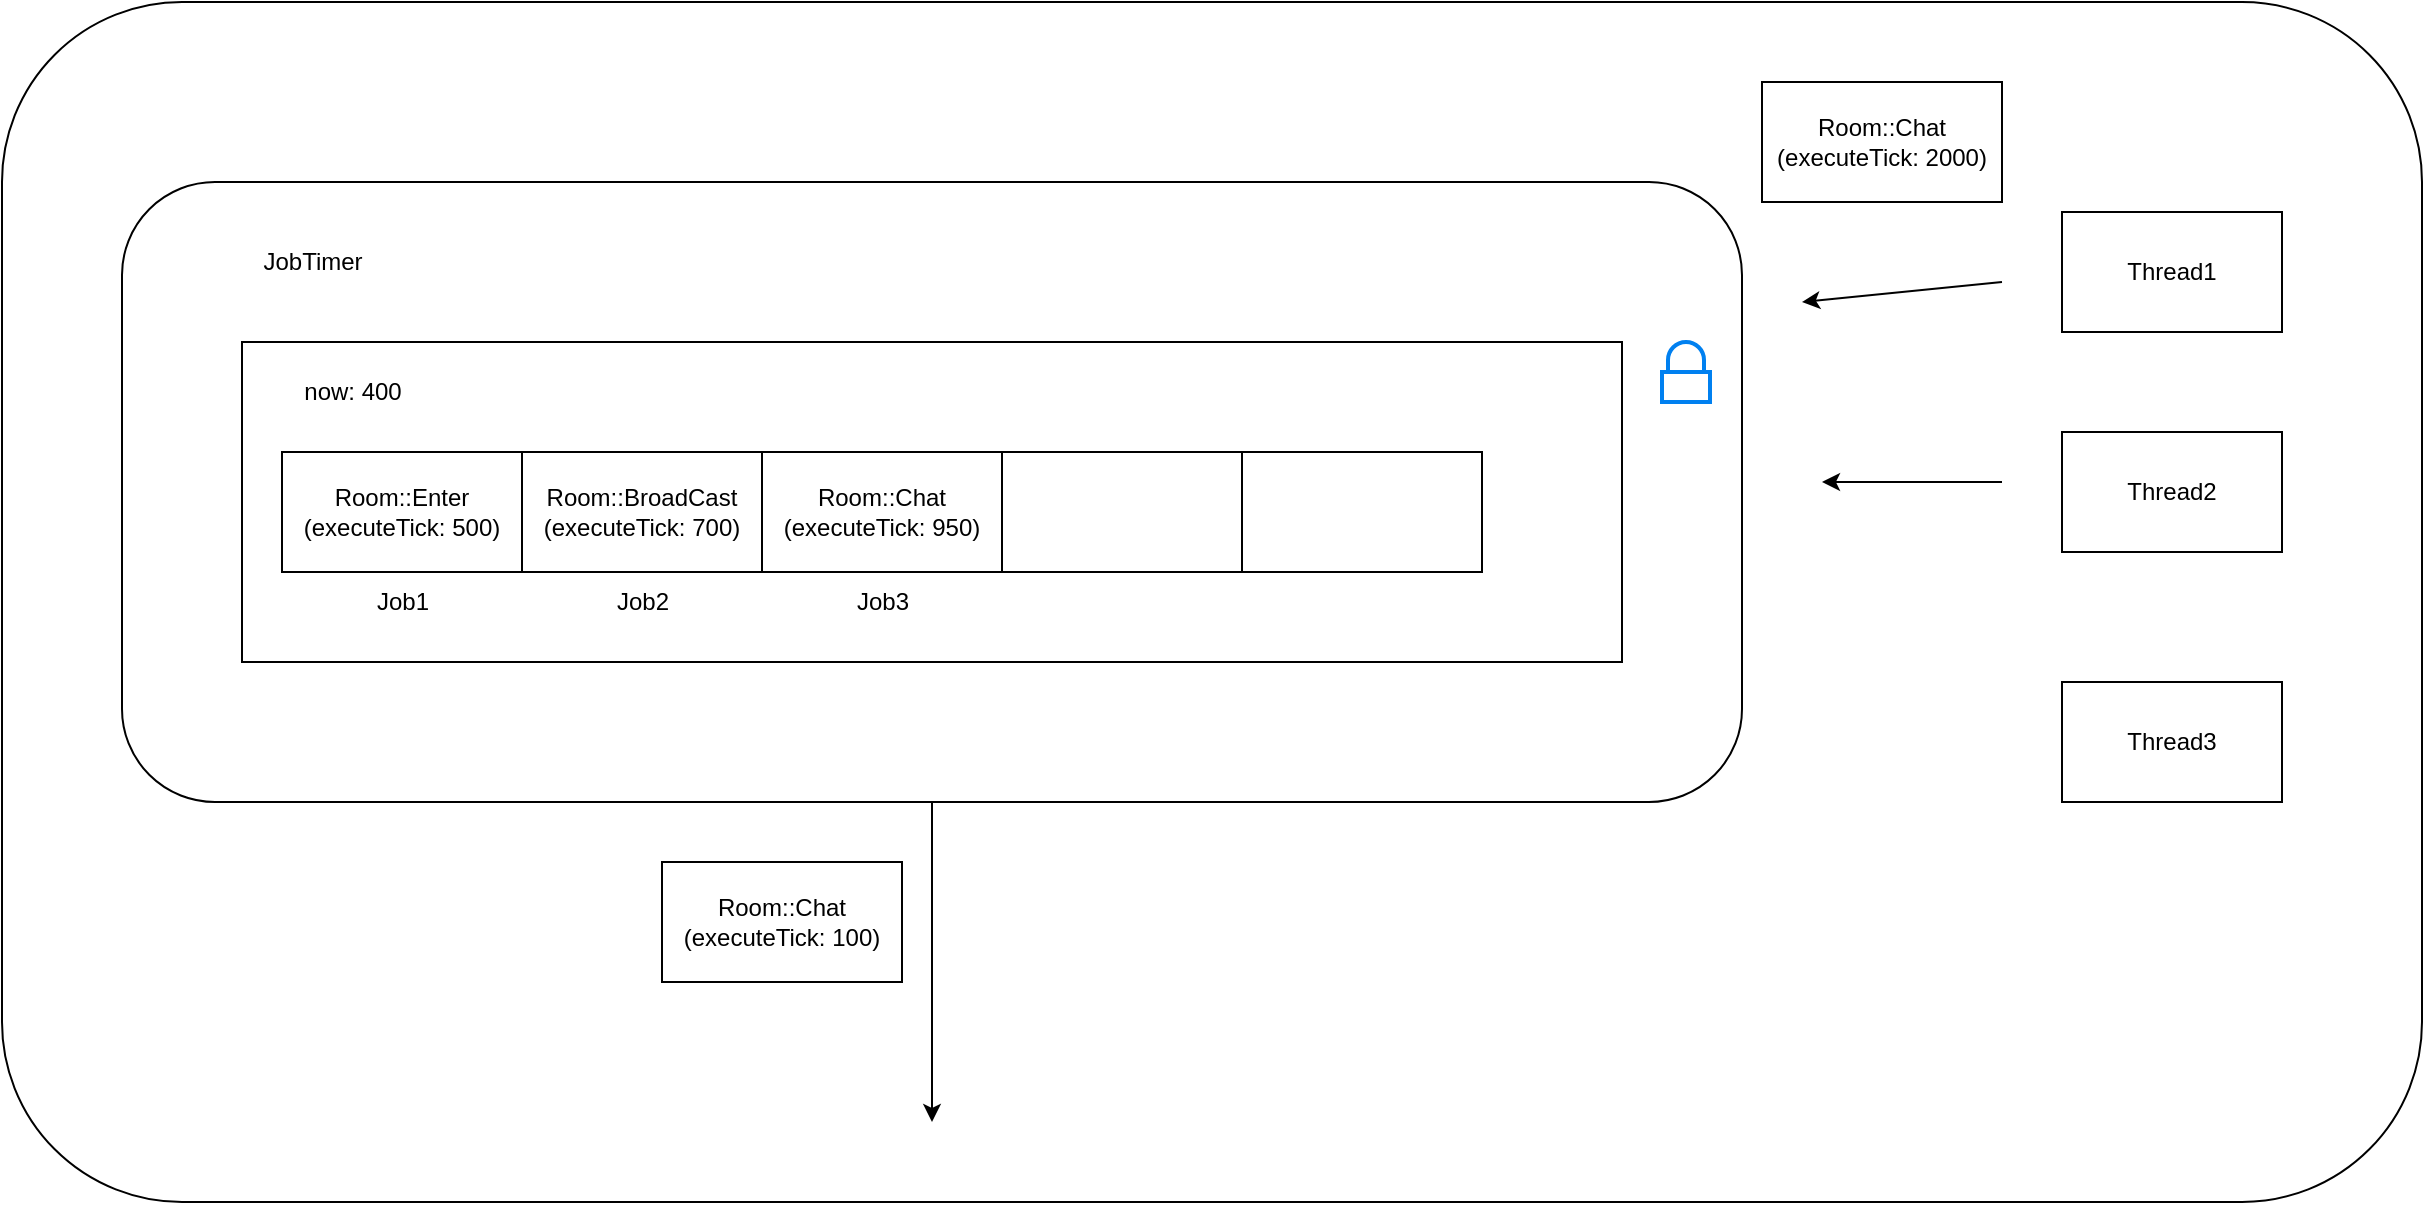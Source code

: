<mxfile version="26.2.2">
  <diagram name="페이지-1" id="wj5oa-Lt_AdRYN1nhwX_">
    <mxGraphModel dx="1524" dy="880" grid="1" gridSize="10" guides="1" tooltips="1" connect="1" arrows="1" fold="1" page="1" pageScale="1" pageWidth="827" pageHeight="1169" math="0" shadow="0">
      <root>
        <mxCell id="0" />
        <mxCell id="1" parent="0" />
        <mxCell id="6MD3b4W0HPMdXb_hcbAM-99" value="" style="rounded=1;whiteSpace=wrap;html=1;" parent="1" vertex="1">
          <mxGeometry x="90" y="80" width="1210" height="600" as="geometry" />
        </mxCell>
        <mxCell id="6MD3b4W0HPMdXb_hcbAM-17" value="" style="rounded=1;whiteSpace=wrap;html=1;" parent="1" vertex="1">
          <mxGeometry x="150" y="170" width="810" height="310" as="geometry" />
        </mxCell>
        <mxCell id="6MD3b4W0HPMdXb_hcbAM-1" value="" style="rounded=0;whiteSpace=wrap;html=1;" parent="1" vertex="1">
          <mxGeometry x="210" y="250" width="690" height="160" as="geometry" />
        </mxCell>
        <mxCell id="6MD3b4W0HPMdXb_hcbAM-16" value="JobTimer" style="text;html=1;align=center;verticalAlign=middle;resizable=0;points=[];autosize=1;strokeColor=none;fillColor=none;" parent="1" vertex="1">
          <mxGeometry x="210" y="195" width="70" height="30" as="geometry" />
        </mxCell>
        <mxCell id="6MD3b4W0HPMdXb_hcbAM-19" value="" style="curved=1;endArrow=classic;html=1;rounded=0;fontColor=#000000;strokeColor=light-dark(#000000,#FFFFFF);" parent="1" edge="1">
          <mxGeometry width="50" height="50" relative="1" as="geometry">
            <mxPoint x="1090" y="220" as="sourcePoint" />
            <mxPoint x="990" y="230" as="targetPoint" />
            <Array as="points" />
          </mxGeometry>
        </mxCell>
        <mxCell id="6MD3b4W0HPMdXb_hcbAM-20" value="" style="curved=1;endArrow=classic;html=1;rounded=0;fontColor=#000000;labelBorderColor=#000000;strokeColor=#FFFFFF;" parent="1" edge="1">
          <mxGeometry width="50" height="50" relative="1" as="geometry">
            <mxPoint x="1100" y="450" as="sourcePoint" />
            <mxPoint x="1000" y="430" as="targetPoint" />
            <Array as="points" />
          </mxGeometry>
        </mxCell>
        <mxCell id="6MD3b4W0HPMdXb_hcbAM-21" value="" style="endArrow=classic;html=1;rounded=0;fontColor=#000000;strokeColor=light-dark(#000000,#FFFFFF);" parent="1" edge="1">
          <mxGeometry width="50" height="50" relative="1" as="geometry">
            <mxPoint x="1090" y="320" as="sourcePoint" />
            <mxPoint x="1000" y="320" as="targetPoint" />
          </mxGeometry>
        </mxCell>
        <mxCell id="6MD3b4W0HPMdXb_hcbAM-25" value="&lt;font&gt;Thread3&lt;/font&gt;" style="rounded=0;whiteSpace=wrap;html=1;" parent="1" vertex="1">
          <mxGeometry x="1120" y="420" width="110" height="60" as="geometry" />
        </mxCell>
        <mxCell id="6MD3b4W0HPMdXb_hcbAM-27" value="&lt;font&gt;Thread2&lt;/font&gt;" style="rounded=0;whiteSpace=wrap;html=1;" parent="1" vertex="1">
          <mxGeometry x="1120" y="295" width="110" height="60" as="geometry" />
        </mxCell>
        <mxCell id="6MD3b4W0HPMdXb_hcbAM-28" value="&lt;font&gt;Thread1&lt;/font&gt;" style="rounded=0;whiteSpace=wrap;html=1;" parent="1" vertex="1">
          <mxGeometry x="1120" y="185" width="110" height="60" as="geometry" />
        </mxCell>
        <mxCell id="6MD3b4W0HPMdXb_hcbAM-32" value="" style="html=1;verticalLabelPosition=bottom;align=center;labelBackgroundColor=#ffffff;verticalAlign=top;strokeWidth=2;strokeColor=#0080F0;shadow=0;dashed=0;shape=mxgraph.ios7.icons.locked;" parent="1" vertex="1">
          <mxGeometry x="920" y="250" width="24" height="30" as="geometry" />
        </mxCell>
        <mxCell id="6MD3b4W0HPMdXb_hcbAM-33" value="Room::Enter&lt;br&gt;(executeTick: 500)" style="rounded=0;whiteSpace=wrap;html=1;" parent="1" vertex="1">
          <mxGeometry x="230" y="305" width="120" height="60" as="geometry" />
        </mxCell>
        <mxCell id="6MD3b4W0HPMdXb_hcbAM-34" value="Job1" style="text;html=1;align=center;verticalAlign=middle;resizable=0;points=[];autosize=1;strokeColor=none;fillColor=none;" parent="1" vertex="1">
          <mxGeometry x="265" y="365" width="50" height="30" as="geometry" />
        </mxCell>
        <mxCell id="6MD3b4W0HPMdXb_hcbAM-35" value="Room::BroadCast&lt;br&gt;(executeTick: 700)" style="rounded=0;whiteSpace=wrap;html=1;" parent="1" vertex="1">
          <mxGeometry x="350" y="305" width="120" height="60" as="geometry" />
        </mxCell>
        <mxCell id="6MD3b4W0HPMdXb_hcbAM-36" value="Job2" style="text;html=1;align=center;verticalAlign=middle;resizable=0;points=[];autosize=1;strokeColor=none;fillColor=none;" parent="1" vertex="1">
          <mxGeometry x="385" y="365" width="50" height="30" as="geometry" />
        </mxCell>
        <mxCell id="6MD3b4W0HPMdXb_hcbAM-37" value="Room::Chat&lt;br&gt;(executeTick: 950)" style="rounded=0;whiteSpace=wrap;html=1;" parent="1" vertex="1">
          <mxGeometry x="470" y="305" width="120" height="60" as="geometry" />
        </mxCell>
        <mxCell id="6MD3b4W0HPMdXb_hcbAM-38" value="Job3" style="text;html=1;align=center;verticalAlign=middle;resizable=0;points=[];autosize=1;strokeColor=none;fillColor=none;" parent="1" vertex="1">
          <mxGeometry x="505" y="365" width="50" height="30" as="geometry" />
        </mxCell>
        <mxCell id="6MD3b4W0HPMdXb_hcbAM-39" value="Room::Chat&lt;br&gt;(executeTick: 2000)" style="rounded=0;whiteSpace=wrap;html=1;" parent="1" vertex="1">
          <mxGeometry x="970" y="120" width="120" height="60" as="geometry" />
        </mxCell>
        <mxCell id="6MD3b4W0HPMdXb_hcbAM-40" value="Job5" style="text;html=1;align=center;verticalAlign=middle;resizable=0;points=[];autosize=1;strokeColor=none;fillColor=none;fontColor=#FFFFFF;" parent="1" vertex="1">
          <mxGeometry x="1005" y="180" width="50" height="30" as="geometry" />
        </mxCell>
        <mxCell id="6MD3b4W0HPMdXb_hcbAM-41" value="" style="rounded=0;whiteSpace=wrap;html=1;" parent="1" vertex="1">
          <mxGeometry x="590" y="305" width="120" height="60" as="geometry" />
        </mxCell>
        <mxCell id="6MD3b4W0HPMdXb_hcbAM-42" value="" style="rounded=0;whiteSpace=wrap;html=1;" parent="1" vertex="1">
          <mxGeometry x="710" y="305" width="120" height="60" as="geometry" />
        </mxCell>
        <mxCell id="6MD3b4W0HPMdXb_hcbAM-43" value="now: 400" style="text;html=1;align=center;verticalAlign=middle;resizable=0;points=[];autosize=1;strokeColor=none;fillColor=none;" parent="1" vertex="1">
          <mxGeometry x="230" y="260" width="70" height="30" as="geometry" />
        </mxCell>
        <mxCell id="6MD3b4W0HPMdXb_hcbAM-56" value="" style="endArrow=classic;html=1;rounded=0;fontColor=#000000;strokeColor=light-dark(#000000,#FFFFFF);exitX=0.5;exitY=1;exitDx=0;exitDy=0;" parent="1" edge="1" source="6MD3b4W0HPMdXb_hcbAM-17">
          <mxGeometry width="50" height="50" relative="1" as="geometry">
            <mxPoint x="555" y="550" as="sourcePoint" />
            <mxPoint x="555" y="640" as="targetPoint" />
          </mxGeometry>
        </mxCell>
        <mxCell id="6MD3b4W0HPMdXb_hcbAM-57" value="Room::Chat&lt;br&gt;(executeTick: 100)" style="rounded=0;whiteSpace=wrap;html=1;" parent="1" vertex="1">
          <mxGeometry x="420" y="510" width="120" height="60" as="geometry" />
        </mxCell>
        <mxCell id="6MD3b4W0HPMdXb_hcbAM-58" value="Job0" style="text;html=1;align=center;verticalAlign=middle;resizable=0;points=[];autosize=1;strokeColor=none;fillColor=none;fontColor=#FFFFFF;" parent="1" vertex="1">
          <mxGeometry x="455" y="570" width="50" height="30" as="geometry" />
        </mxCell>
      </root>
    </mxGraphModel>
  </diagram>
</mxfile>

